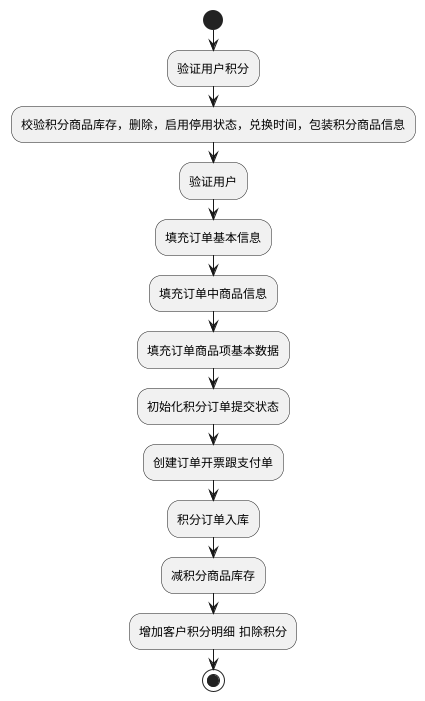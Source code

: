 @startuml
start
:验证用户积分;
:﻿校验积分商品库存，删除，启用停用状态，兑换时间，包装积分商品信息;
:验证用户;

:﻿填充订单基本信息;
:﻿填充订单中商品信息;
:﻿﻿填充订单商品项基本数据;
:初始化积分订单提交状态;
:创建订单开票跟支付单;
:积分订单入库;

:减积分商品库存;
:﻿增加客户积分明细 扣除积分;
stop
@enduml
